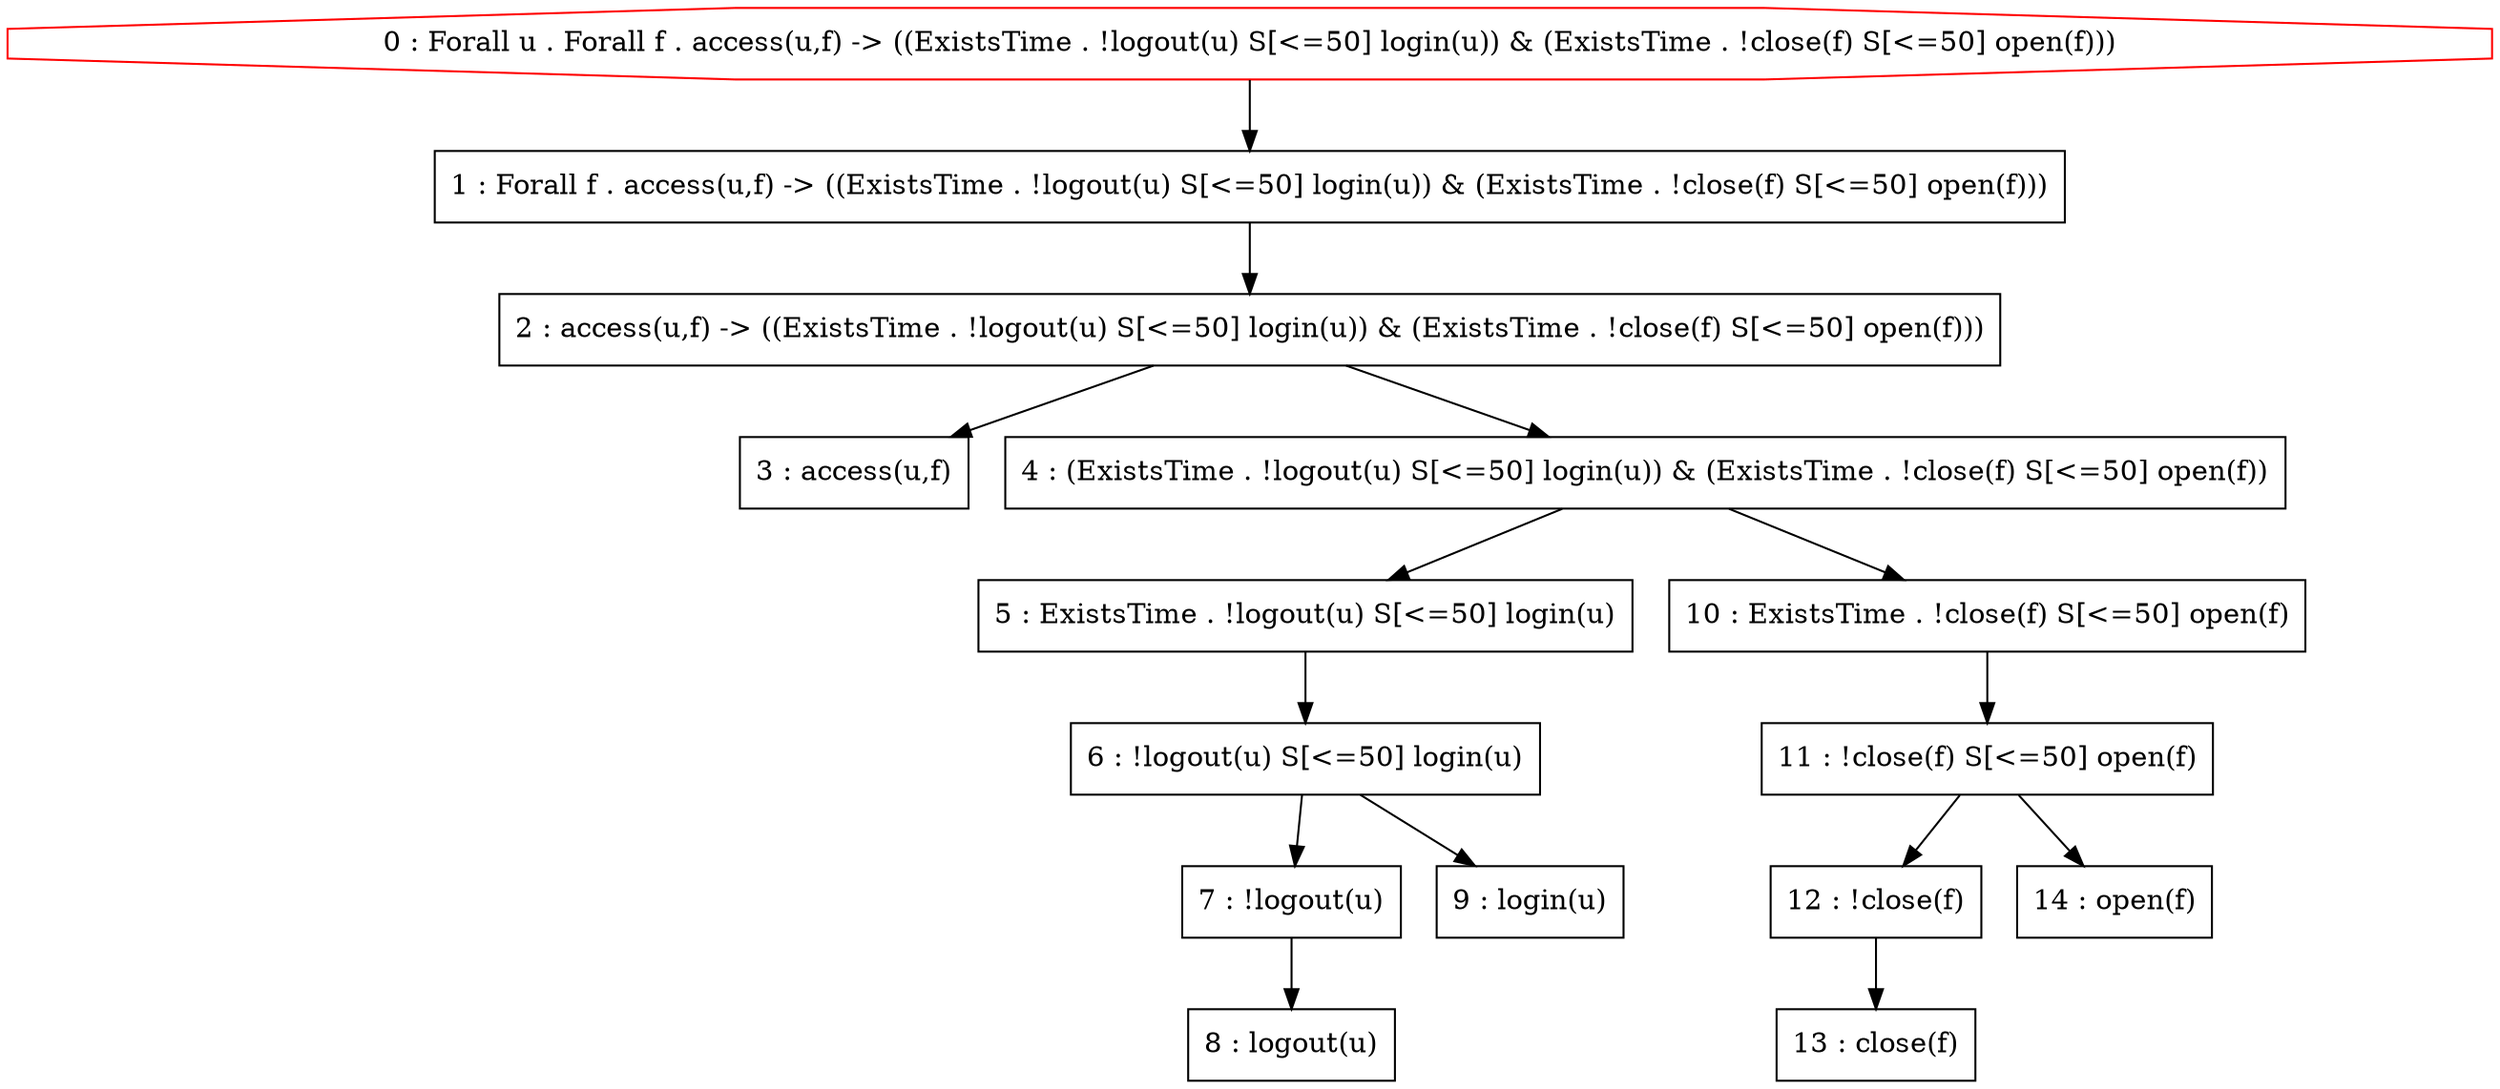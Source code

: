 digraph G {
  0 [shape=octagon, color=red, label="0 : Forall u . Forall f . access(u,f) -> ((ExistsTime . !logout(u) S[<=50] login(u)) & (ExistsTime . !close(f) S[<=50] open(f)))"]
  1 [shape=box, label="1 : Forall f . access(u,f) -> ((ExistsTime . !logout(u) S[<=50] login(u)) & (ExistsTime . !close(f) S[<=50] open(f)))"]
  2 [shape=box, label="2 : access(u,f) -> ((ExistsTime . !logout(u) S[<=50] login(u)) & (ExistsTime . !close(f) S[<=50] open(f)))"]
  3 [shape=box, label="3 : access(u,f)"]
  4 [shape=box, label="4 : (ExistsTime . !logout(u) S[<=50] login(u)) & (ExistsTime . !close(f) S[<=50] open(f))"]
  5 [shape=box, label="5 : ExistsTime . !logout(u) S[<=50] login(u)"]
  6 [shape=box, label="6 : !logout(u) S[<=50] login(u)"]
  7 [shape=box, label="7 : !logout(u)"]
  8 [shape=box, label="8 : logout(u)"]
  7 -> 8
  9 [shape=box, label="9 : login(u)"]
  6 -> 7
  6 -> 9
  5 -> 6
  10 [shape=box, label="10 : ExistsTime . !close(f) S[<=50] open(f)"]
  11 [shape=box, label="11 : !close(f) S[<=50] open(f)"]
  12 [shape=box, label="12 : !close(f)"]
  13 [shape=box, label="13 : close(f)"]
  12 -> 13
  14 [shape=box, label="14 : open(f)"]
  11 -> 12
  11 -> 14
  10 -> 11
  4 -> 5
  4 -> 10
  2 -> 3
  2 -> 4
  1 -> 2
  0 -> 1
}
